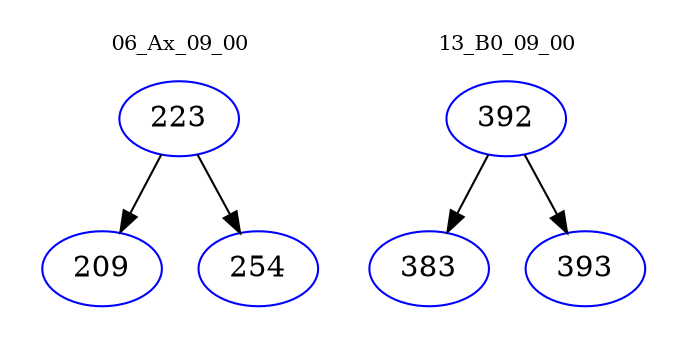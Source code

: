 digraph{
subgraph cluster_0 {
color = white
label = "06_Ax_09_00";
fontsize=10;
T0_223 [label="223", color="blue"]
T0_223 -> T0_209 [color="black"]
T0_209 [label="209", color="blue"]
T0_223 -> T0_254 [color="black"]
T0_254 [label="254", color="blue"]
}
subgraph cluster_1 {
color = white
label = "13_B0_09_00";
fontsize=10;
T1_392 [label="392", color="blue"]
T1_392 -> T1_383 [color="black"]
T1_383 [label="383", color="blue"]
T1_392 -> T1_393 [color="black"]
T1_393 [label="393", color="blue"]
}
}
